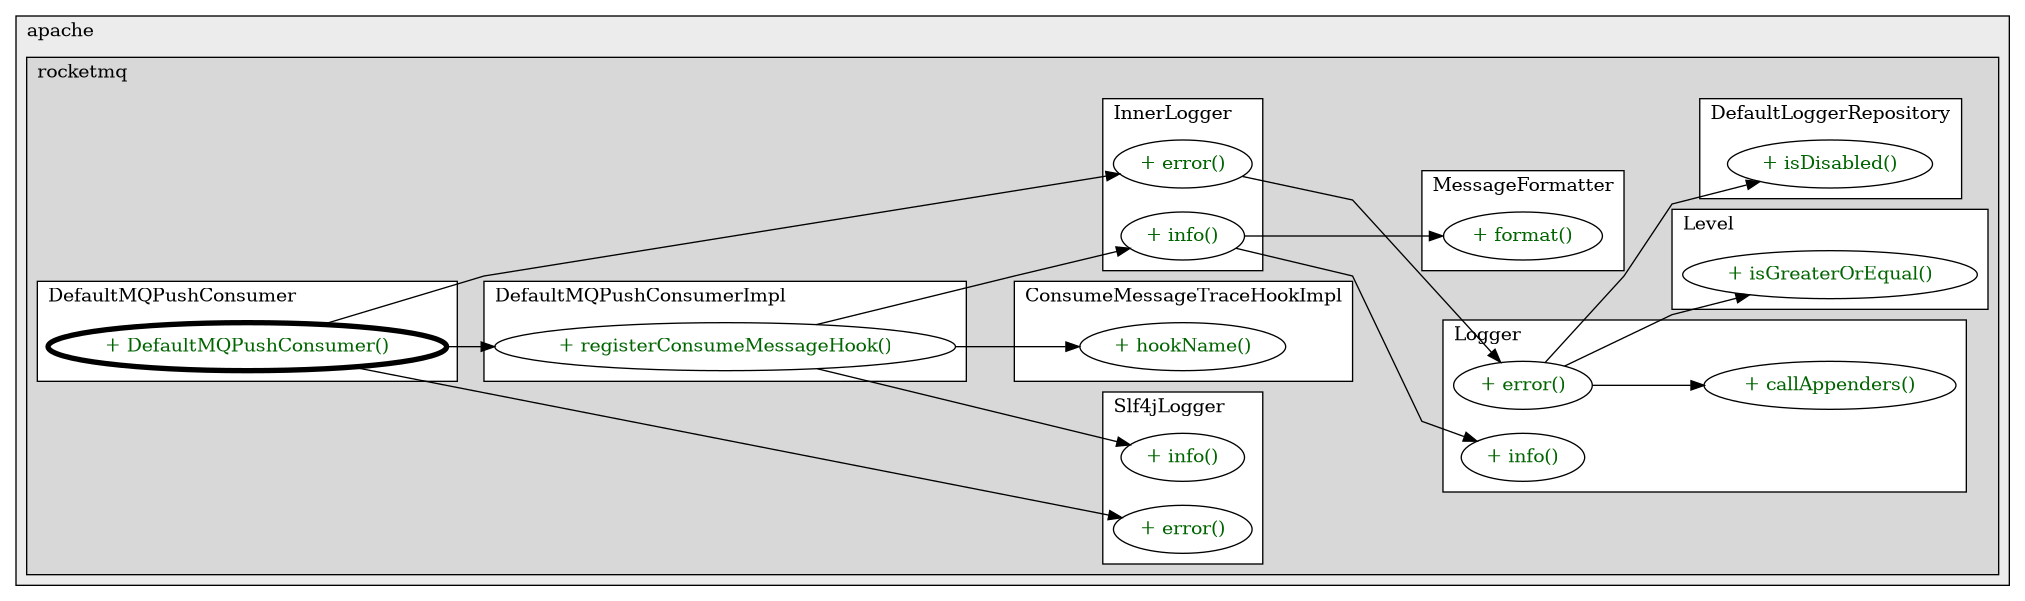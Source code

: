 @startuml

/' diagram meta data start
config=CallConfiguration;
{
  "rootMethod": "org.apache.rocketmq.client.consumer.DefaultMQPushConsumer#DefaultMQPushConsumer(String,String,RPCHook,AllocateMessageQueueStrategy,boolean,String)",
  "projectClassification": {
    "searchMode": "OpenProject", // OpenProject, AllProjects
    "includedProjects": "",
    "pathEndKeywords": "*.impl",
    "isClientPath": "",
    "isClientName": "",
    "isTestPath": "",
    "isTestName": "",
    "isMappingPath": "",
    "isMappingName": "",
    "isDataAccessPath": "",
    "isDataAccessName": "",
    "isDataStructurePath": "",
    "isDataStructureName": "",
    "isInterfaceStructuresPath": "",
    "isInterfaceStructuresName": "",
    "isEntryPointPath": "",
    "isEntryPointName": "",
    "treatFinalFieldsAsMandatory": false
  },
  "graphRestriction": {
    "classPackageExcludeFilter": "",
    "classPackageIncludeFilter": "",
    "classNameExcludeFilter": "",
    "classNameIncludeFilter": "",
    "methodNameExcludeFilter": "",
    "methodNameIncludeFilter": "",
    "removeByInheritance": "", // inheritance/annotation based filtering is done in a second step
    "removeByAnnotation": "",
    "removeByClassPackage": "", // cleanup the graph after inheritance/annotation based filtering is done
    "removeByClassName": "",
    "cutMappings": false,
    "cutEnum": true,
    "cutTests": true,
    "cutClient": true,
    "cutDataAccess": true,
    "cutInterfaceStructures": true,
    "cutDataStructures": true,
    "cutGetterAndSetter": true,
    "cutConstructors": true
  },
  "graphTraversal": {
    "forwardDepth": 3,
    "backwardDepth": 3,
    "classPackageExcludeFilter": "",
    "classPackageIncludeFilter": "",
    "classNameExcludeFilter": "",
    "classNameIncludeFilter": "",
    "methodNameExcludeFilter": "",
    "methodNameIncludeFilter": "",
    "hideMappings": false,
    "hideDataStructures": false,
    "hidePrivateMethods": true,
    "hideInterfaceCalls": true, // indirection: implementation -> interface (is hidden) -> implementation
    "onlyShowApplicationEntryPoints": false, // root node is included
    "useMethodCallsForStructureDiagram": "ForwardOnly" // ForwardOnly, BothDirections, No
  },
  "details": {
    "aggregation": "GroupByClass", // ByClass, GroupByClass, None
    "showMethodParametersTypes": false,
    "showMethodParametersNames": false,
    "showMethodReturnType": false,
    "showPackageLevels": 2,
    "showCallOrder": false,
    "edgeMode": "MethodsOnly", // TypesOnly, MethodsOnly, TypesAndMethods, MethodsAndDirectTypeUsage
    "showDetailedClassStructure": false
  },
  "rootClass": "org.apache.rocketmq.client.consumer.DefaultMQPushConsumer",
  "extensionCallbackMethod": "" // qualified.class.name#methodName - signature: public static String method(String)
}
diagram meta data end '/



digraph g {
    rankdir="LR"
    splines=polyline
    

'nodes 
subgraph cluster_1411517106 { 
   	label=apache
	labeljust=l
	fillcolor="#ececec"
	style=filled
   
   subgraph cluster_1714486248 { 
   	label=rocketmq
	labeljust=l
	fillcolor="#d8d8d8"
	style=filled
   
   subgraph cluster_1188440734 { 
   	label=MessageFormatter
	labeljust=l
	fillcolor=white
	style=filled
   
   MessageFormatter1066893677XXXformat1881684228[
	label="+ format()"
	style=filled
	fillcolor=white
	tooltip="MessageFormatter

null"
	fontcolor=darkgreen
];
} 

subgraph cluster_1317125982 { 
   	label=ConsumeMessageTraceHookImpl
	labeljust=l
	fillcolor=white
	style=filled
   
   ConsumeMessageTraceHookImpl1821920945XXXhookName0[
	label="+ hookName()"
	style=filled
	fillcolor=white
	tooltip="ConsumeMessageTraceHookImpl

null"
	fontcolor=darkgreen
];
} 

subgraph cluster_1350583147 { 
   	label=Slf4jLogger
	labeljust=l
	fillcolor=white
	style=filled
   
   Slf4jLogger2118845798XXXerror1808118735[
	label="+ error()"
	style=filled
	fillcolor=white
	tooltip="Slf4jLogger

null"
	fontcolor=darkgreen
];

Slf4jLogger2118845798XXXinfo1881684228[
	label="+ info()"
	style=filled
	fillcolor=white
	tooltip="Slf4jLogger

null"
	fontcolor=darkgreen
];
} 

subgraph cluster_1833644171 { 
   	label=InnerLogger
	labeljust=l
	fillcolor=white
	style=filled
   
   InnerLogger1066893677XXXerror1808118735[
	label="+ error()"
	style=filled
	fillcolor=white
	tooltip="InnerLogger

null"
	fontcolor=darkgreen
];

InnerLogger1066893677XXXinfo1881684228[
	label="+ info()"
	style=filled
	fillcolor=white
	tooltip="InnerLogger

null"
	fontcolor=darkgreen
];
} 

subgraph cluster_2004609280 { 
   	label=DefaultMQPushConsumer
	labeljust=l
	fillcolor=white
	style=filled
   
   DefaultMQPushConsumer633216551XXXDefaultMQPushConsumer869587955[
	label="+ DefaultMQPushConsumer()"
	style=filled
	fillcolor=white
	tooltip="DefaultMQPushConsumer

&#10;  Constructor specifying namespace, consumer group, RPC hook, message queue allocating algorithm, enabled msg trace flag and customized trace topic name.&#10; &#10;  @param namespace Namespace for this MQ Producer instance.&#10;  @param consumerGroup Consume queue.&#10;  @param rpcHook RPC hook to execute before each remoting command.&#10;  @param allocateMessageQueueStrategy message queue allocating algorithm.&#10;  @param enableMsgTrace Switch flag instance for message trace.&#10;  @param customizedTraceTopic The name value of message trace topic.If you don't config,you can use the default trace topic name.&#10; "
	penwidth=4
	fontcolor=darkgreen
];
} 

subgraph cluster_246761303 { 
   	label=Logger
	labeljust=l
	fillcolor=white
	style=filled
   
   Logger690443815XXXcallAppenders754233701[
	label="+ callAppenders()"
	style=filled
	fillcolor=white
	tooltip="Logger

null"
	fontcolor=darkgreen
];

Logger690443815XXXerror1939501217[
	label="+ error()"
	style=filled
	fillcolor=white
	tooltip="Logger

null"
	fontcolor=darkgreen
];

Logger690443815XXXinfo1780628115[
	label="+ info()"
	style=filled
	fillcolor=white
	tooltip="Logger

null"
	fontcolor=darkgreen
];
} 

subgraph cluster_290650472 { 
   	label=DefaultMQPushConsumerImpl
	labeljust=l
	fillcolor=white
	style=filled
   
   DefaultMQPushConsumerImpl1317777407XXXregisterConsumeMessageHook1230348210[
	label="+ registerConsumeMessageHook()"
	style=filled
	fillcolor=white
	tooltip="DefaultMQPushConsumerImpl

null"
	fontcolor=darkgreen
];
} 

subgraph cluster_700413149 { 
   	label=Level
	labeljust=l
	fillcolor=white
	style=filled
   
   Level690443815XXXisGreaterOrEqual73313124[
	label="+ isGreaterOrEqual()"
	style=filled
	fillcolor=white
	tooltip="Level

null"
	fontcolor=darkgreen
];
} 

subgraph cluster_717449124 { 
   	label=DefaultLoggerRepository
	labeljust=l
	fillcolor=white
	style=filled
   
   DefaultLoggerRepository246761303XXXisDisabled104431[
	label="+ isDisabled()"
	style=filled
	fillcolor=white
	tooltip="DefaultLoggerRepository

null"
	fontcolor=darkgreen
];
} 
} 
} 

'edges    
DefaultMQPushConsumer633216551XXXDefaultMQPushConsumer869587955 -> DefaultMQPushConsumerImpl1317777407XXXregisterConsumeMessageHook1230348210;
DefaultMQPushConsumer633216551XXXDefaultMQPushConsumer869587955 -> InnerLogger1066893677XXXerror1808118735;
DefaultMQPushConsumer633216551XXXDefaultMQPushConsumer869587955 -> Slf4jLogger2118845798XXXerror1808118735;
DefaultMQPushConsumerImpl1317777407XXXregisterConsumeMessageHook1230348210 -> ConsumeMessageTraceHookImpl1821920945XXXhookName0;
DefaultMQPushConsumerImpl1317777407XXXregisterConsumeMessageHook1230348210 -> InnerLogger1066893677XXXinfo1881684228;
DefaultMQPushConsumerImpl1317777407XXXregisterConsumeMessageHook1230348210 -> Slf4jLogger2118845798XXXinfo1881684228;
InnerLogger1066893677XXXerror1808118735 -> Logger690443815XXXerror1939501217;
InnerLogger1066893677XXXinfo1881684228 -> Logger690443815XXXinfo1780628115;
InnerLogger1066893677XXXinfo1881684228 -> MessageFormatter1066893677XXXformat1881684228;
Logger690443815XXXerror1939501217 -> DefaultLoggerRepository246761303XXXisDisabled104431;
Logger690443815XXXerror1939501217 -> Level690443815XXXisGreaterOrEqual73313124;
Logger690443815XXXerror1939501217 -> Logger690443815XXXcallAppenders754233701;
    
}
@enduml